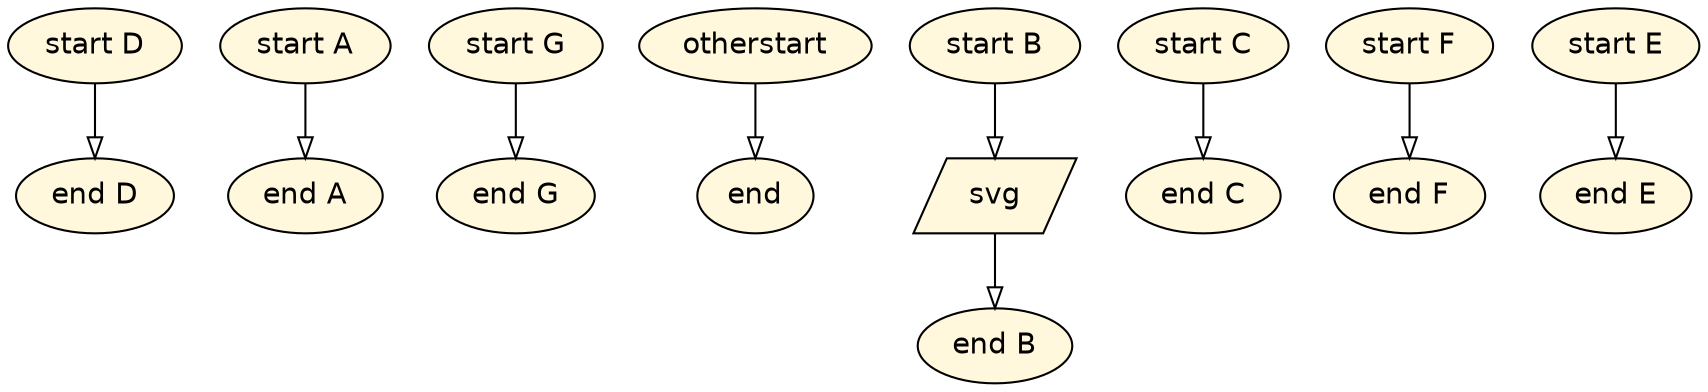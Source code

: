digraph {
"01af6354-0c81-4750-97fa-b2cb28371417" [label="start D", shape=ellipse, style=filled, fillcolor=cornsilk, fontname=Helvetica];
"01af6354-0c81-4750-97fa-b2cb28371417" -> "96757d09-cf5d-4e62-af0f-d3f4681f7f2f" [taillabel="", arrowhead=onormal, fontname=Helvetica];
"968a419c-0100-4e68-a214-c60ee9cd3958" [label="end A", shape=ellipse, style=filled, fillcolor=cornsilk, fontname=Helvetica];
"8e5076a5-a90f-46e8-88f9-0bab0dd25456" [label="start G", shape=ellipse, style=filled, fillcolor=cornsilk, fontname=Helvetica];
"8e5076a5-a90f-46e8-88f9-0bab0dd25456" -> "3d9855aa-42c2-437e-b8ff-d00087de5e7a" [taillabel="", arrowhead=onormal, fontname=Helvetica];
"c56064e4-bbd9-4e60-af23-7e7a930f6cc1" [label="end", shape=ellipse, style=filled, fillcolor=cornsilk, fontname=Helvetica];
"96757d09-cf5d-4e62-af0f-d3f4681f7f2f" [label="end D", shape=ellipse, style=filled, fillcolor=cornsilk, fontname=Helvetica];
"8305a3ba-6136-41b8-b759-eea9ff58ba8f" [label="start A", shape=ellipse, style=filled, fillcolor=cornsilk, fontname=Helvetica];
"8305a3ba-6136-41b8-b759-eea9ff58ba8f" -> "968a419c-0100-4e68-a214-c60ee9cd3958" [taillabel="", arrowhead=onormal, fontname=Helvetica];
"f3a1f9a4-9a57-4944-a87b-7263c52c257a" [label="otherstart", shape=ellipse, style=filled, fillcolor=cornsilk, fontname=Helvetica];
"f3a1f9a4-9a57-4944-a87b-7263c52c257a" -> "c56064e4-bbd9-4e60-af23-7e7a930f6cc1" [taillabel="", arrowhead=onormal, fontname=Helvetica];
"f0bd6c4a-e0f6-491a-8804-87ffb2ac38df" [label="start B", shape=ellipse, style=filled, fillcolor=cornsilk, fontname=Helvetica];
"f0bd6c4a-e0f6-491a-8804-87ffb2ac38df" -> "b096eded-f829-4033-b840-e7f4ef7ab67e" [taillabel="", arrowhead=onormal, fontname=Helvetica];
"9a764f5b-ff51-472a-ad2f-624db4360257" [label="end C", shape=ellipse, style=filled, fillcolor=cornsilk, fontname=Helvetica];
"435e0627-d1a4-4b05-b539-00d001cd5142" [label="start F", shape=ellipse, style=filled, fillcolor=cornsilk, fontname=Helvetica];
"435e0627-d1a4-4b05-b539-00d001cd5142" -> "9eed41e7-2c07-449c-85ee-a1296a020cee" [taillabel="", arrowhead=onormal, fontname=Helvetica];
"b096eded-f829-4033-b840-e7f4ef7ab67e" [label="svg", shape=parallelogram, style=filled, fillcolor=cornsilk, fontname=Helvetica];
"b096eded-f829-4033-b840-e7f4ef7ab67e" -> "7e40e3f8-5b2f-437c-b4f6-b0b3a2850ced" [taillabel="", arrowhead=onormal, fontname=Helvetica];
"a3acb122-da34-4399-ae86-643a14671d9c" [label="end E", shape=ellipse, style=filled, fillcolor=cornsilk, fontname=Helvetica];
"0da7fc93-0bd1-407c-a815-0c348ca6cd5f" [label="start C", shape=ellipse, style=filled, fillcolor=cornsilk, fontname=Helvetica];
"0da7fc93-0bd1-407c-a815-0c348ca6cd5f" -> "9a764f5b-ff51-472a-ad2f-624db4360257" [taillabel="", arrowhead=onormal, fontname=Helvetica];
"2f8517e9-ed2f-4be6-ae49-b2f8dc671534" [label="start E", shape=ellipse, style=filled, fillcolor=cornsilk, fontname=Helvetica];
"2f8517e9-ed2f-4be6-ae49-b2f8dc671534" -> "a3acb122-da34-4399-ae86-643a14671d9c" [taillabel="", arrowhead=onormal, fontname=Helvetica];
"3d9855aa-42c2-437e-b8ff-d00087de5e7a" [label="end G", shape=ellipse, style=filled, fillcolor=cornsilk, fontname=Helvetica];
"9eed41e7-2c07-449c-85ee-a1296a020cee" [label="end F", shape=ellipse, style=filled, fillcolor=cornsilk, fontname=Helvetica];
"7e40e3f8-5b2f-437c-b4f6-b0b3a2850ced" [label="end B", shape=ellipse, style=filled, fillcolor=cornsilk, fontname=Helvetica];
}
